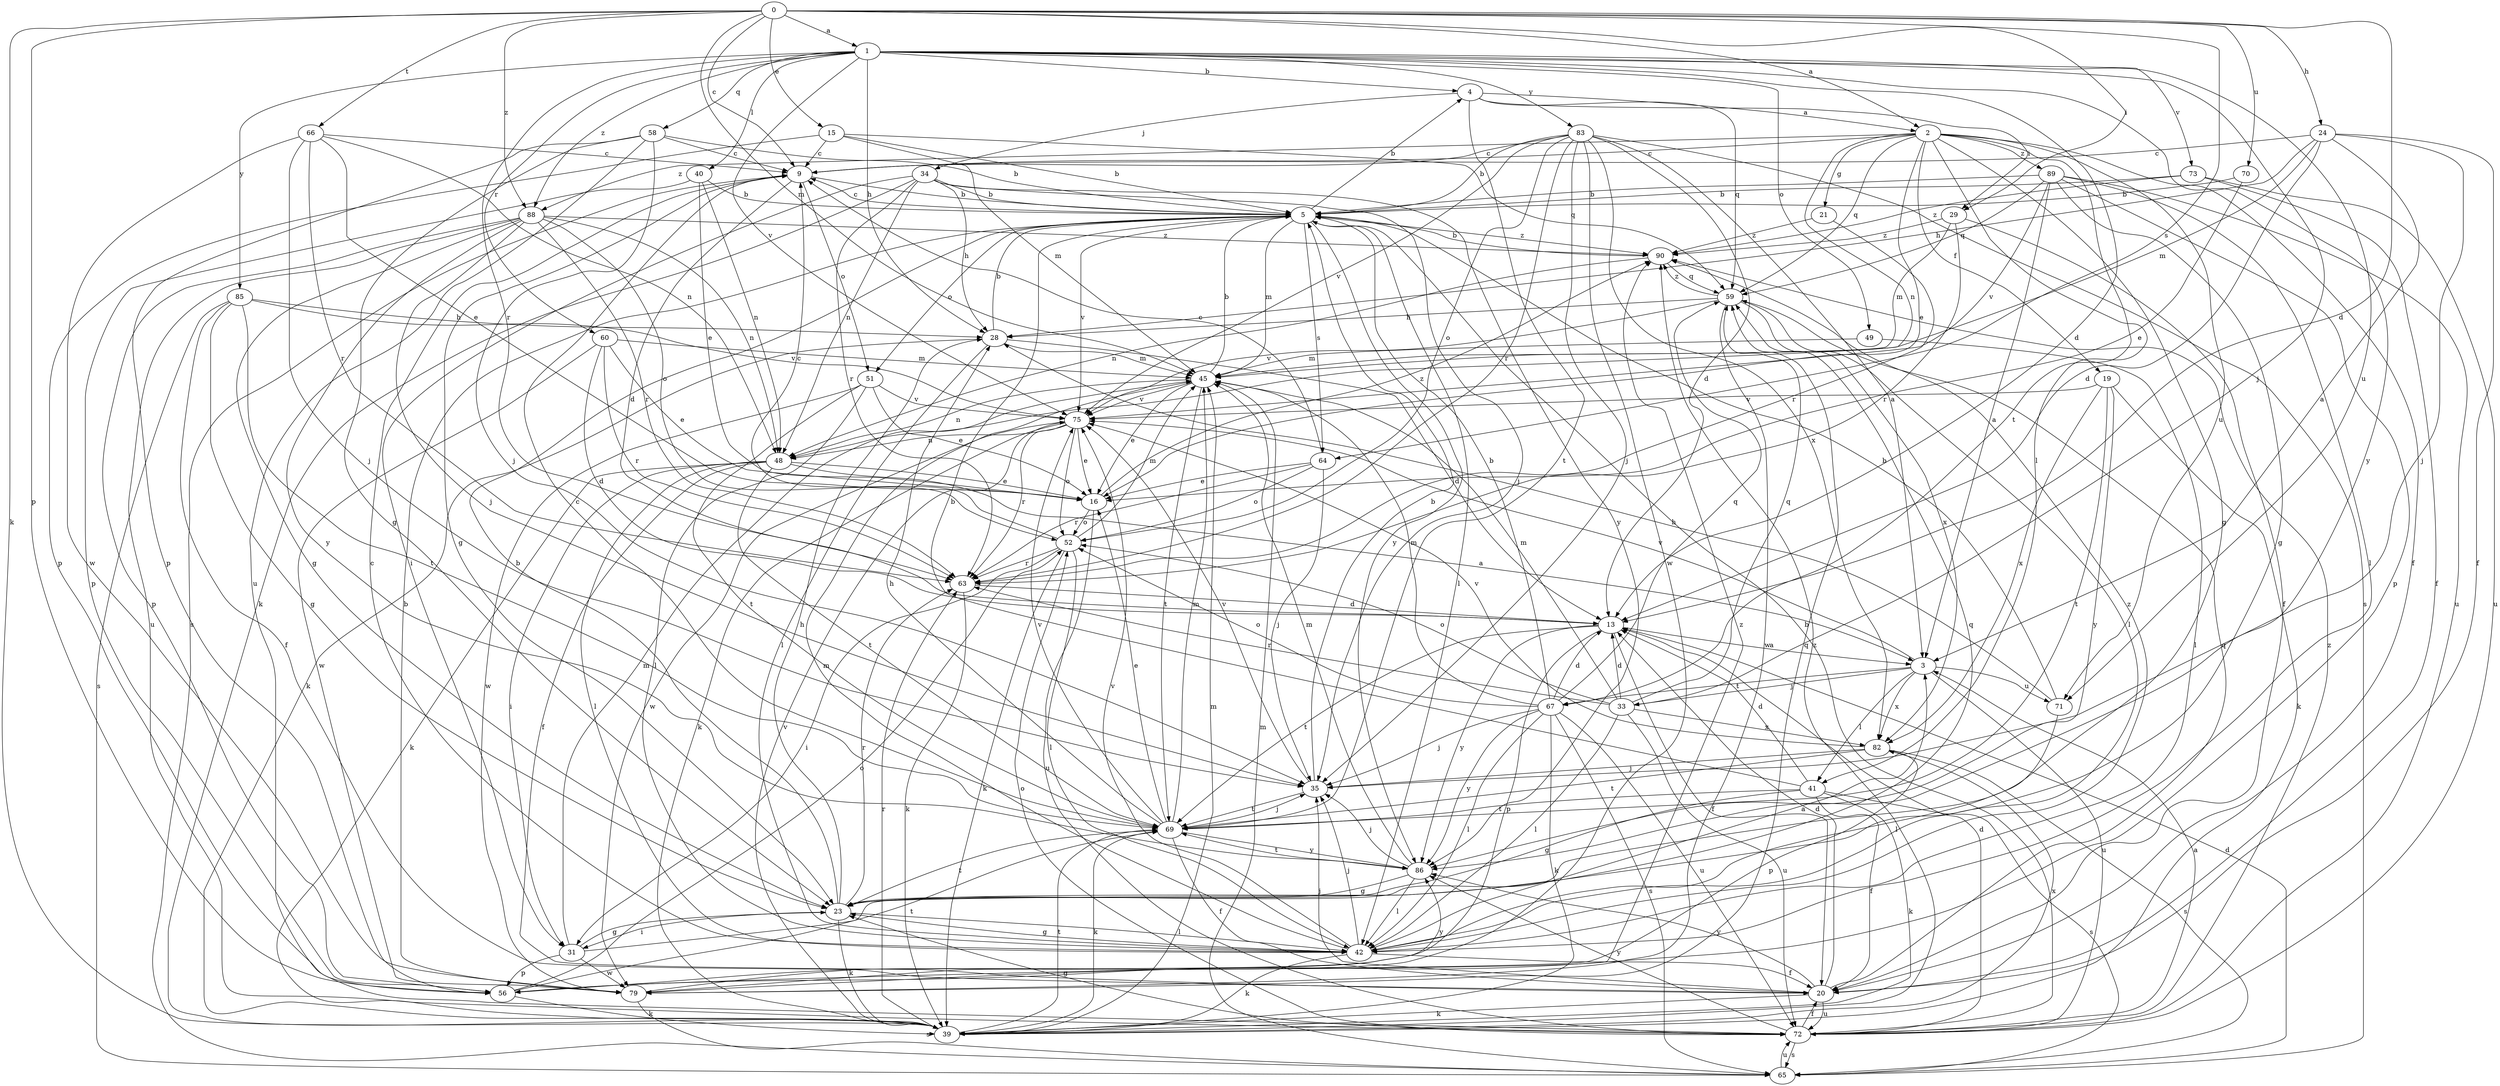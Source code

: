 strict digraph  {
0;
1;
2;
3;
4;
5;
9;
13;
15;
16;
19;
20;
21;
23;
24;
28;
29;
31;
33;
34;
35;
39;
40;
41;
42;
45;
48;
49;
51;
52;
56;
58;
59;
60;
63;
64;
65;
66;
67;
69;
70;
71;
72;
73;
75;
79;
82;
83;
85;
86;
88;
89;
90;
0 -> 1  [label=a];
0 -> 2  [label=a];
0 -> 9  [label=c];
0 -> 13  [label=d];
0 -> 15  [label=e];
0 -> 24  [label=h];
0 -> 29  [label=i];
0 -> 39  [label=k];
0 -> 45  [label=m];
0 -> 56  [label=p];
0 -> 64  [label=s];
0 -> 66  [label=t];
0 -> 70  [label=u];
0 -> 88  [label=z];
1 -> 4  [label=b];
1 -> 13  [label=d];
1 -> 28  [label=h];
1 -> 33  [label=j];
1 -> 40  [label=l];
1 -> 49  [label=o];
1 -> 58  [label=q];
1 -> 60  [label=r];
1 -> 63  [label=r];
1 -> 71  [label=u];
1 -> 73  [label=v];
1 -> 75  [label=v];
1 -> 83  [label=y];
1 -> 85  [label=y];
1 -> 86  [label=y];
1 -> 88  [label=z];
2 -> 9  [label=c];
2 -> 16  [label=e];
2 -> 19  [label=f];
2 -> 20  [label=f];
2 -> 21  [label=g];
2 -> 23  [label=g];
2 -> 41  [label=l];
2 -> 48  [label=n];
2 -> 59  [label=q];
2 -> 67  [label=t];
2 -> 71  [label=u];
2 -> 88  [label=z];
2 -> 89  [label=z];
3 -> 33  [label=j];
3 -> 41  [label=l];
3 -> 67  [label=t];
3 -> 71  [label=u];
3 -> 72  [label=u];
3 -> 75  [label=v];
3 -> 82  [label=x];
4 -> 2  [label=a];
4 -> 29  [label=i];
4 -> 34  [label=j];
4 -> 59  [label=q];
4 -> 69  [label=t];
5 -> 4  [label=b];
5 -> 9  [label=c];
5 -> 42  [label=l];
5 -> 45  [label=m];
5 -> 51  [label=o];
5 -> 64  [label=s];
5 -> 75  [label=v];
5 -> 86  [label=y];
5 -> 90  [label=z];
9 -> 5  [label=b];
9 -> 13  [label=d];
9 -> 23  [label=g];
9 -> 51  [label=o];
9 -> 65  [label=s];
13 -> 3  [label=a];
13 -> 20  [label=f];
13 -> 56  [label=p];
13 -> 69  [label=t];
13 -> 86  [label=y];
15 -> 5  [label=b];
15 -> 9  [label=c];
15 -> 45  [label=m];
15 -> 56  [label=p];
15 -> 59  [label=q];
16 -> 52  [label=o];
16 -> 72  [label=u];
16 -> 90  [label=z];
19 -> 39  [label=k];
19 -> 69  [label=t];
19 -> 75  [label=v];
19 -> 82  [label=x];
19 -> 86  [label=y];
20 -> 13  [label=d];
20 -> 35  [label=j];
20 -> 39  [label=k];
20 -> 59  [label=q];
20 -> 72  [label=u];
20 -> 86  [label=y];
21 -> 63  [label=r];
21 -> 90  [label=z];
23 -> 5  [label=b];
23 -> 28  [label=h];
23 -> 31  [label=i];
23 -> 39  [label=k];
23 -> 42  [label=l];
23 -> 63  [label=r];
23 -> 69  [label=t];
24 -> 3  [label=a];
24 -> 9  [label=c];
24 -> 13  [label=d];
24 -> 20  [label=f];
24 -> 28  [label=h];
24 -> 35  [label=j];
24 -> 45  [label=m];
28 -> 5  [label=b];
28 -> 13  [label=d];
28 -> 39  [label=k];
28 -> 42  [label=l];
28 -> 45  [label=m];
29 -> 20  [label=f];
29 -> 45  [label=m];
29 -> 63  [label=r];
29 -> 90  [label=z];
31 -> 23  [label=g];
31 -> 45  [label=m];
31 -> 56  [label=p];
31 -> 59  [label=q];
31 -> 79  [label=w];
33 -> 13  [label=d];
33 -> 42  [label=l];
33 -> 45  [label=m];
33 -> 52  [label=o];
33 -> 59  [label=q];
33 -> 63  [label=r];
33 -> 72  [label=u];
33 -> 82  [label=x];
34 -> 5  [label=b];
34 -> 28  [label=h];
34 -> 31  [label=i];
34 -> 35  [label=j];
34 -> 39  [label=k];
34 -> 48  [label=n];
34 -> 63  [label=r];
34 -> 86  [label=y];
35 -> 5  [label=b];
35 -> 69  [label=t];
35 -> 75  [label=v];
39 -> 45  [label=m];
39 -> 63  [label=r];
39 -> 69  [label=t];
39 -> 75  [label=v];
39 -> 82  [label=x];
39 -> 90  [label=z];
40 -> 5  [label=b];
40 -> 16  [label=e];
40 -> 48  [label=n];
40 -> 56  [label=p];
41 -> 5  [label=b];
41 -> 13  [label=d];
41 -> 20  [label=f];
41 -> 23  [label=g];
41 -> 39  [label=k];
41 -> 65  [label=s];
41 -> 69  [label=t];
42 -> 3  [label=a];
42 -> 9  [label=c];
42 -> 20  [label=f];
42 -> 23  [label=g];
42 -> 35  [label=j];
42 -> 39  [label=k];
42 -> 45  [label=m];
42 -> 75  [label=v];
42 -> 90  [label=z];
45 -> 5  [label=b];
45 -> 16  [label=e];
45 -> 48  [label=n];
45 -> 69  [label=t];
45 -> 75  [label=v];
48 -> 3  [label=a];
48 -> 16  [label=e];
48 -> 20  [label=f];
48 -> 31  [label=i];
48 -> 39  [label=k];
48 -> 42  [label=l];
48 -> 69  [label=t];
49 -> 42  [label=l];
49 -> 45  [label=m];
51 -> 16  [label=e];
51 -> 42  [label=l];
51 -> 69  [label=t];
51 -> 75  [label=v];
51 -> 79  [label=w];
52 -> 9  [label=c];
52 -> 31  [label=i];
52 -> 39  [label=k];
52 -> 42  [label=l];
52 -> 45  [label=m];
52 -> 63  [label=r];
56 -> 39  [label=k];
56 -> 52  [label=o];
56 -> 69  [label=t];
58 -> 5  [label=b];
58 -> 9  [label=c];
58 -> 23  [label=g];
58 -> 35  [label=j];
58 -> 56  [label=p];
58 -> 72  [label=u];
59 -> 28  [label=h];
59 -> 42  [label=l];
59 -> 75  [label=v];
59 -> 79  [label=w];
59 -> 82  [label=x];
59 -> 90  [label=z];
60 -> 13  [label=d];
60 -> 16  [label=e];
60 -> 45  [label=m];
60 -> 63  [label=r];
60 -> 79  [label=w];
63 -> 13  [label=d];
63 -> 39  [label=k];
64 -> 9  [label=c];
64 -> 16  [label=e];
64 -> 35  [label=j];
64 -> 52  [label=o];
64 -> 63  [label=r];
65 -> 13  [label=d];
65 -> 45  [label=m];
65 -> 72  [label=u];
66 -> 9  [label=c];
66 -> 16  [label=e];
66 -> 35  [label=j];
66 -> 48  [label=n];
66 -> 63  [label=r];
66 -> 79  [label=w];
67 -> 5  [label=b];
67 -> 13  [label=d];
67 -> 35  [label=j];
67 -> 39  [label=k];
67 -> 42  [label=l];
67 -> 45  [label=m];
67 -> 52  [label=o];
67 -> 59  [label=q];
67 -> 65  [label=s];
67 -> 72  [label=u];
67 -> 86  [label=y];
69 -> 9  [label=c];
69 -> 16  [label=e];
69 -> 20  [label=f];
69 -> 28  [label=h];
69 -> 35  [label=j];
69 -> 39  [label=k];
69 -> 45  [label=m];
69 -> 75  [label=v];
69 -> 86  [label=y];
70 -> 5  [label=b];
70 -> 16  [label=e];
71 -> 5  [label=b];
71 -> 28  [label=h];
71 -> 42  [label=l];
72 -> 3  [label=a];
72 -> 5  [label=b];
72 -> 13  [label=d];
72 -> 20  [label=f];
72 -> 23  [label=g];
72 -> 52  [label=o];
72 -> 65  [label=s];
72 -> 86  [label=y];
72 -> 90  [label=z];
73 -> 5  [label=b];
73 -> 20  [label=f];
73 -> 72  [label=u];
73 -> 90  [label=z];
75 -> 16  [label=e];
75 -> 39  [label=k];
75 -> 48  [label=n];
75 -> 52  [label=o];
75 -> 63  [label=r];
75 -> 79  [label=w];
79 -> 5  [label=b];
79 -> 59  [label=q];
79 -> 65  [label=s];
79 -> 86  [label=y];
79 -> 90  [label=z];
82 -> 35  [label=j];
82 -> 56  [label=p];
82 -> 65  [label=s];
82 -> 69  [label=t];
82 -> 75  [label=v];
83 -> 3  [label=a];
83 -> 5  [label=b];
83 -> 9  [label=c];
83 -> 13  [label=d];
83 -> 35  [label=j];
83 -> 52  [label=o];
83 -> 63  [label=r];
83 -> 65  [label=s];
83 -> 75  [label=v];
83 -> 79  [label=w];
83 -> 82  [label=x];
85 -> 20  [label=f];
85 -> 23  [label=g];
85 -> 28  [label=h];
85 -> 65  [label=s];
85 -> 69  [label=t];
85 -> 75  [label=v];
86 -> 23  [label=g];
86 -> 35  [label=j];
86 -> 42  [label=l];
86 -> 45  [label=m];
86 -> 69  [label=t];
88 -> 23  [label=g];
88 -> 35  [label=j];
88 -> 48  [label=n];
88 -> 52  [label=o];
88 -> 56  [label=p];
88 -> 63  [label=r];
88 -> 72  [label=u];
88 -> 86  [label=y];
88 -> 90  [label=z];
89 -> 3  [label=a];
89 -> 5  [label=b];
89 -> 23  [label=g];
89 -> 42  [label=l];
89 -> 56  [label=p];
89 -> 59  [label=q];
89 -> 72  [label=u];
89 -> 75  [label=v];
90 -> 5  [label=b];
90 -> 48  [label=n];
90 -> 59  [label=q];
}
